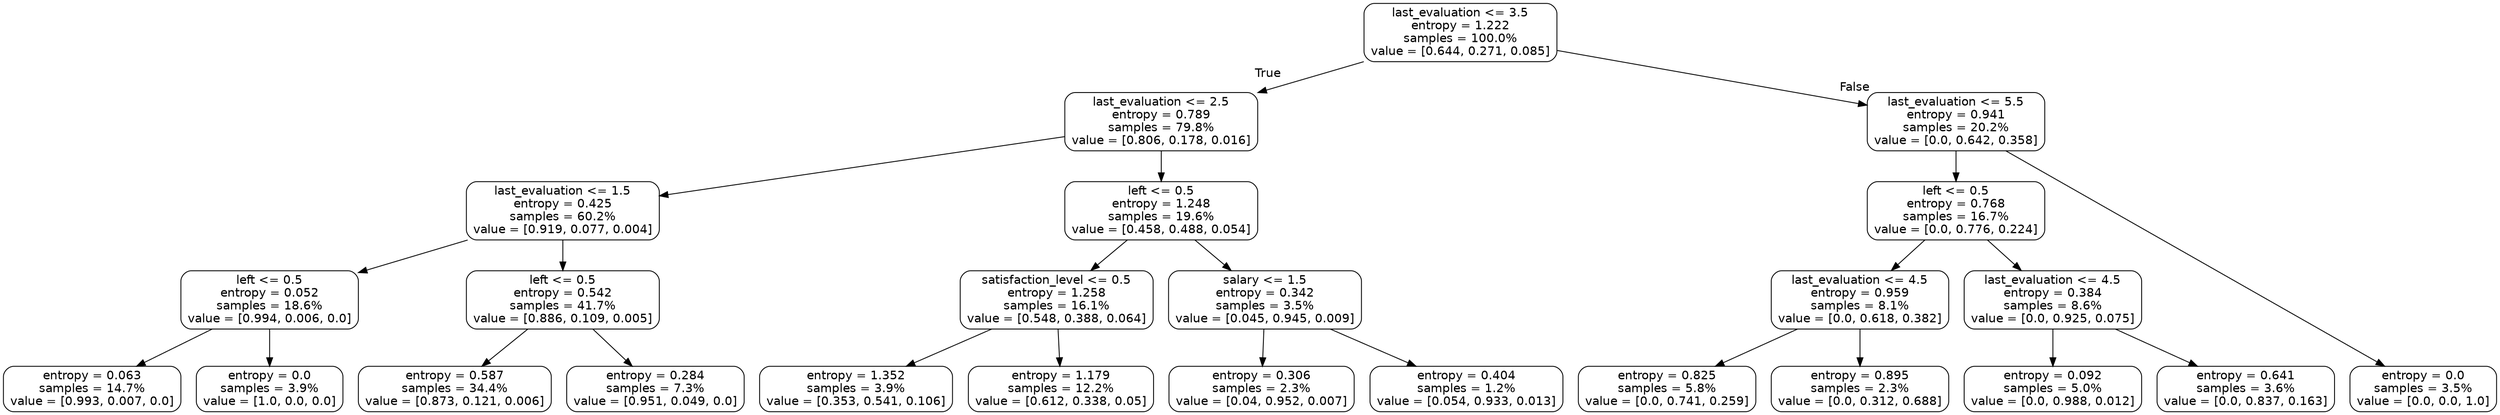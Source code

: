 digraph Tree {
node [shape=box, style="rounded", color="black", fontname=helvetica] ;
graph [ranksep=equally, splines=polyline] ;
edge [fontname=helvetica] ;
0 [label="last_evaluation <= 3.5\nentropy = 1.222\nsamples = 100.0%\nvalue = [0.644, 0.271, 0.085]"] ;
1 [label="last_evaluation <= 2.5\nentropy = 0.789\nsamples = 79.8%\nvalue = [0.806, 0.178, 0.016]"] ;
0 -> 1 [labeldistance=2.5, labelangle=45, headlabel="True"] ;
2 [label="last_evaluation <= 1.5\nentropy = 0.425\nsamples = 60.2%\nvalue = [0.919, 0.077, 0.004]"] ;
1 -> 2 ;
3 [label="left <= 0.5\nentropy = 0.052\nsamples = 18.6%\nvalue = [0.994, 0.006, 0.0]"] ;
2 -> 3 ;
4 [label="entropy = 0.063\nsamples = 14.7%\nvalue = [0.993, 0.007, 0.0]"] ;
3 -> 4 ;
5 [label="entropy = 0.0\nsamples = 3.9%\nvalue = [1.0, 0.0, 0.0]"] ;
3 -> 5 ;
6 [label="left <= 0.5\nentropy = 0.542\nsamples = 41.7%\nvalue = [0.886, 0.109, 0.005]"] ;
2 -> 6 ;
7 [label="entropy = 0.587\nsamples = 34.4%\nvalue = [0.873, 0.121, 0.006]"] ;
6 -> 7 ;
8 [label="entropy = 0.284\nsamples = 7.3%\nvalue = [0.951, 0.049, 0.0]"] ;
6 -> 8 ;
9 [label="left <= 0.5\nentropy = 1.248\nsamples = 19.6%\nvalue = [0.458, 0.488, 0.054]"] ;
1 -> 9 ;
10 [label="satisfaction_level <= 0.5\nentropy = 1.258\nsamples = 16.1%\nvalue = [0.548, 0.388, 0.064]"] ;
9 -> 10 ;
11 [label="entropy = 1.352\nsamples = 3.9%\nvalue = [0.353, 0.541, 0.106]"] ;
10 -> 11 ;
12 [label="entropy = 1.179\nsamples = 12.2%\nvalue = [0.612, 0.338, 0.05]"] ;
10 -> 12 ;
13 [label="salary <= 1.5\nentropy = 0.342\nsamples = 3.5%\nvalue = [0.045, 0.945, 0.009]"] ;
9 -> 13 ;
14 [label="entropy = 0.306\nsamples = 2.3%\nvalue = [0.04, 0.952, 0.007]"] ;
13 -> 14 ;
15 [label="entropy = 0.404\nsamples = 1.2%\nvalue = [0.054, 0.933, 0.013]"] ;
13 -> 15 ;
16 [label="last_evaluation <= 5.5\nentropy = 0.941\nsamples = 20.2%\nvalue = [0.0, 0.642, 0.358]"] ;
0 -> 16 [labeldistance=2.5, labelangle=-45, headlabel="False"] ;
17 [label="left <= 0.5\nentropy = 0.768\nsamples = 16.7%\nvalue = [0.0, 0.776, 0.224]"] ;
16 -> 17 ;
18 [label="last_evaluation <= 4.5\nentropy = 0.959\nsamples = 8.1%\nvalue = [0.0, 0.618, 0.382]"] ;
17 -> 18 ;
19 [label="entropy = 0.825\nsamples = 5.8%\nvalue = [0.0, 0.741, 0.259]"] ;
18 -> 19 ;
20 [label="entropy = 0.895\nsamples = 2.3%\nvalue = [0.0, 0.312, 0.688]"] ;
18 -> 20 ;
21 [label="last_evaluation <= 4.5\nentropy = 0.384\nsamples = 8.6%\nvalue = [0.0, 0.925, 0.075]"] ;
17 -> 21 ;
22 [label="entropy = 0.092\nsamples = 5.0%\nvalue = [0.0, 0.988, 0.012]"] ;
21 -> 22 ;
23 [label="entropy = 0.641\nsamples = 3.6%\nvalue = [0.0, 0.837, 0.163]"] ;
21 -> 23 ;
24 [label="entropy = 0.0\nsamples = 3.5%\nvalue = [0.0, 0.0, 1.0]"] ;
16 -> 24 ;
{rank=same ; 0} ;
{rank=same ; 1; 16} ;
{rank=same ; 2; 9; 17} ;
{rank=same ; 3; 6; 10; 13; 18; 21} ;
{rank=same ; 4; 5; 7; 8; 11; 12; 14; 15; 19; 20; 22; 23; 24} ;
}